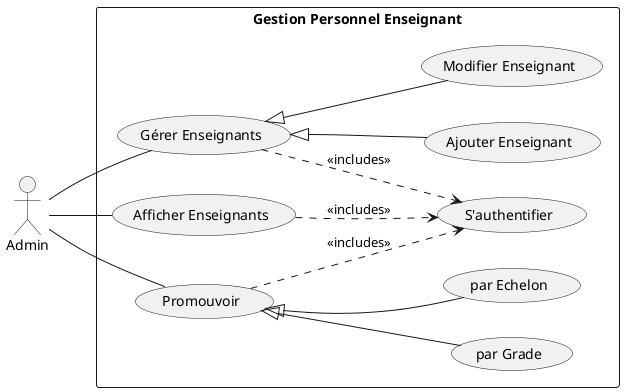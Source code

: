 @startuml UseCase1
left to right direction

actor :Admin: as ad

rectangle "Gestion Personnel Enseignant" {
    (S'authentifier) as uc0

    (Gérer Enseignants) as uc1

    (Ajouter Enseignant) as uc2
    (Modifier Enseignant) as uc4
    
    (Afficher Enseignants) as uc8

    (Promouvoir) as uc5

    (par Grade) as uc6
    (par Echelon) as uc7
}

' INCLUDE
uc1 ..> uc0 : <<includes>>
uc5 ..> uc0 : <<includes>>
uc8 ..> uc0 : <<includes>>

' EXTENSIONS
uc1 <|-- uc2
uc1 <|-- uc4

uc5 <|-- uc6
uc5 <|-- uc7

' ASSOCIATIONS
ad -- uc1
ad -- uc5
ad -- uc8

@enduml